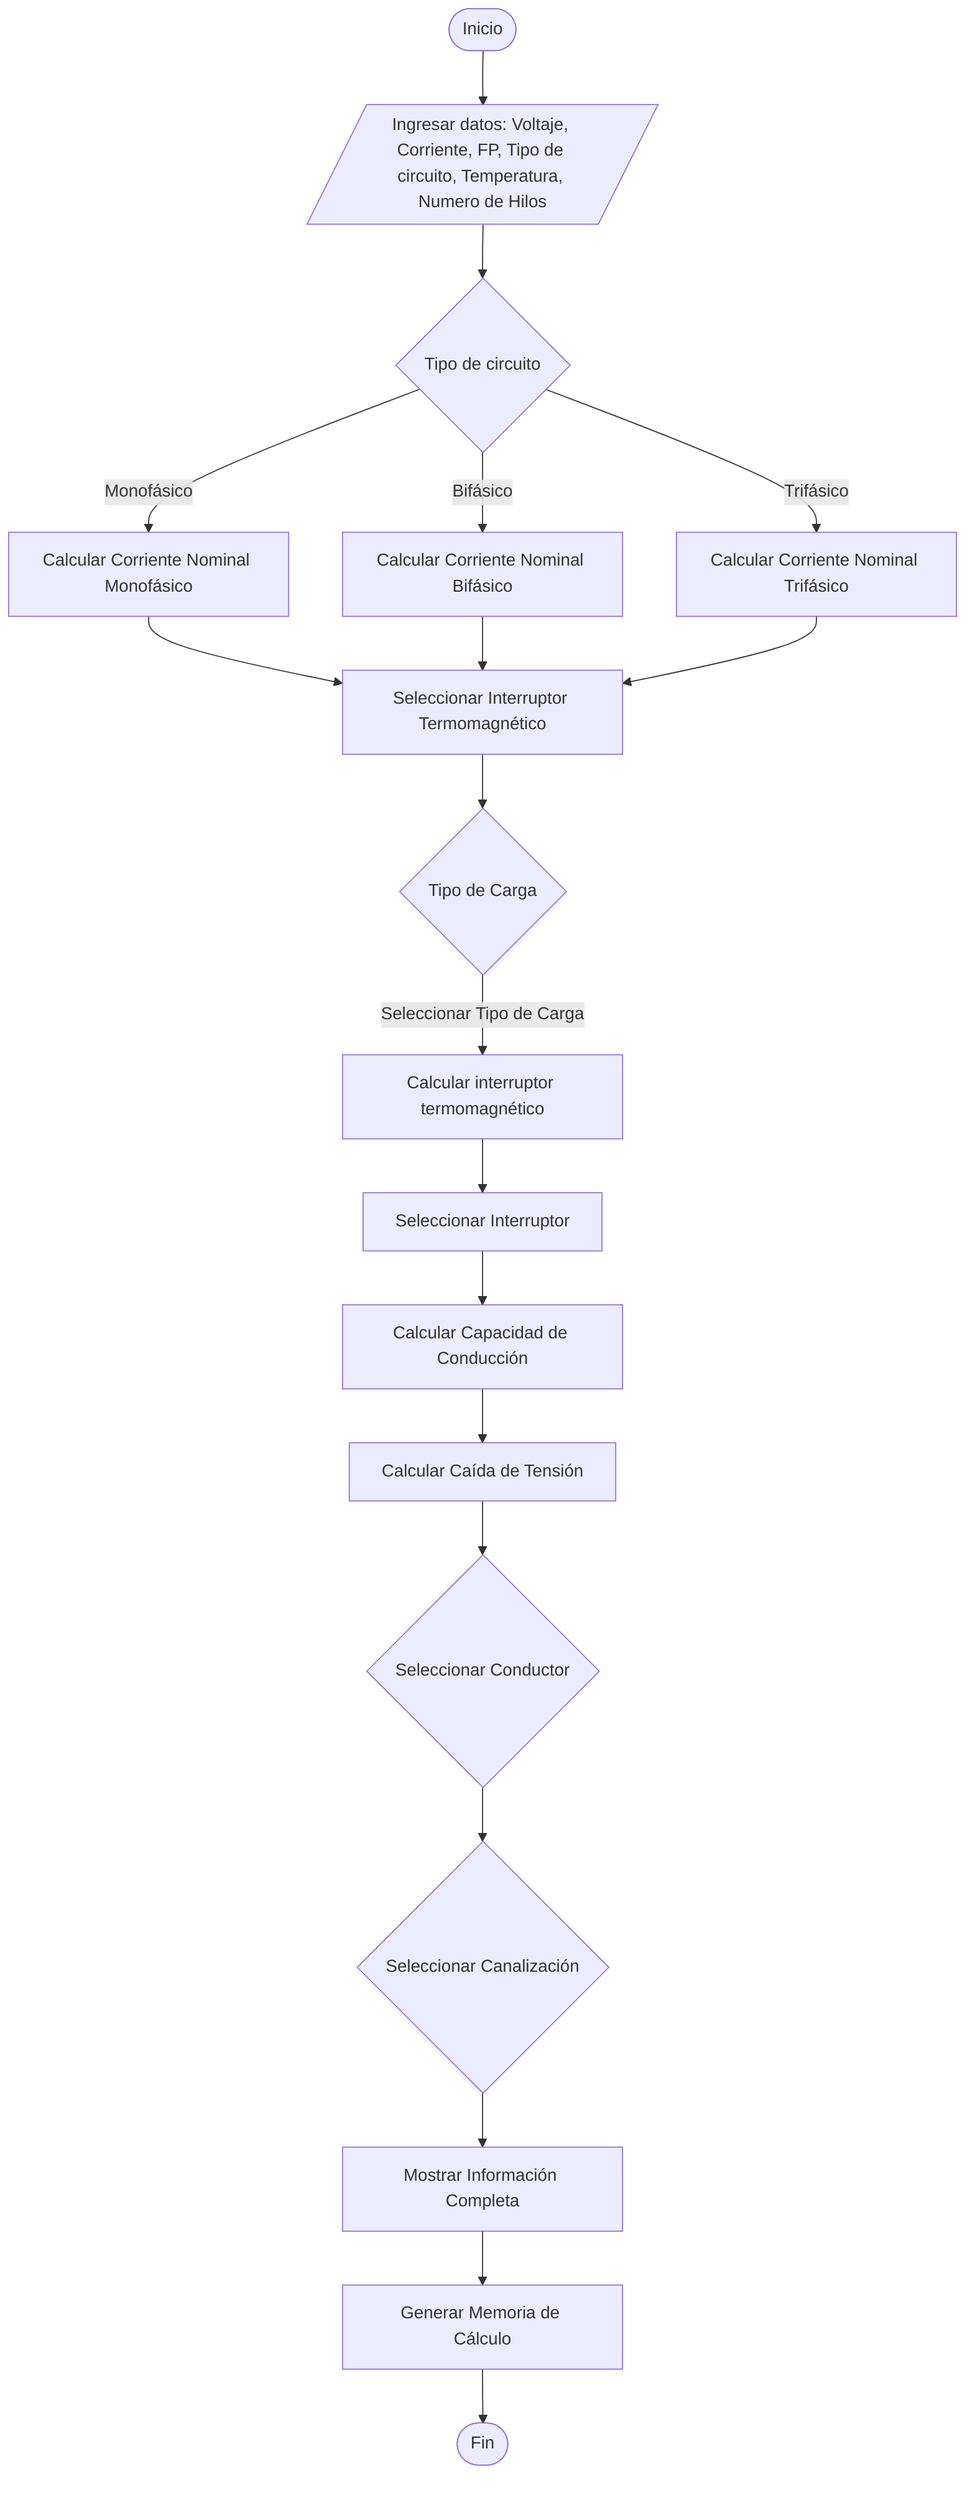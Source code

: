 graph TD
    A([Inicio]) --> B[/Ingresar datos: Voltaje, Corriente, FP, Tipo de circuito, Temperatura, Numero de Hilos/]
    B --> C{Tipo de circuito}
    C -->|Monofásico| D1[Calcular Corriente Nominal Monofásico]
    C -->|Bifásico| D2[Calcular Corriente Nominal Bifásico]
    C -->|Trifásico| D3[Calcular Corriente Nominal Trifásico]
    D1 --> E[Seleccionar Interruptor Termomagnético]
    D2 --> E[Seleccionar Interruptor Termomagnético]
    D3 --> E[Seleccionar Interruptor Termomagnético]
    E --> F{Tipo de Carga}
    F -->|Seleccionar Tipo de Carga| G[Calcular interruptor termomagnético]
    G --> H[Seleccionar Interruptor]
    
    H --> I[Calcular Capacidad de Conducción]
    I --> J[Calcular Caída de Tensión]
    J --> K{Seleccionar Conductor}
    K --> L{Seleccionar Canalización}
    L --> M[Mostrar Información Completa]
    M --> N[Generar Memoria de Cálculo]
    N --> O([Fin])